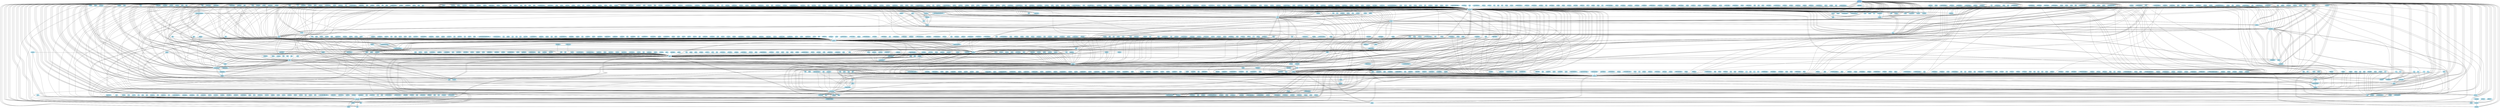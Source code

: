 graph google_network {
	 graph [ splines = spline ];
	 node [ color = lightblue2, style = filled ];
"google" [shape = doubleoctagon, color=skyblue3, fontcolor=white];
"googles" -- "google"
"google" -- "googles";
"facebook" -- "googles";
"dienstprogramme" -- "google"
"google" -- "dienstprogramme";
"firefox" -- "dienstprogramme";
"news" -- "dienstprogramme";
"facebook" -- "dienstprogramme";
"sozialenetze" -- "dienstprogramme";
"smartphone" -- "dienstprogramme";
"fb" -- "dienstprogramme";
"redesocial" -- "google"
"google" -- "redesocial";
"facebook" -- "redesocial";
"sozialenetze" -- "google"
"dienstprogramme" -- "sozialenetze";
"google" -- "sozialenetze";
"firefox" -- "sozialenetze";
"news" -- "sozialenetze";
"facebook" -- "sozialenetze";
"smartphone" -- "sozialenetze";
"fb" -- "sozialenetze";
"terror" -- "google"
"google" -- "terror";
"anti" -- "terror";
"facebook" -- "terror";
"winner" -- "google"
"looser" -- "winner";
"google" -- "winner";
"panda" -- "winner";
"apple" -- "winner";
"facebook" -- "winner";
"microsoft" -- "winner";
"kopie" -- "google"
"google" -- "kopie";
"facebook" -- "kopie";
"socialmedia" -- "google"
"solutions" -- "socialmedia";
"jo" -- "socialmedia";
"bu" -- "socialmedia";
"bbc" -- "socialmedia";
"twitter" -- "socialmedia";
"infografia" -- "socialmedia";
"facebook" -- "socialmedia";
"youtube" -- "socialmedia";
"opinion" -- "socialmedia";
"studie" -- "socialmedia";
"geolocalización" -- "socialmedia";
"ping" -- "socialmedia";
"cool" -- "socialmedia";
"digitalmarketing" -- "socialmedia";
"sm" -- "socialmedia";
"smallbusiness" -- "socialmedia";
"jordan" -- "socialmedia";
"privacy" -- "socialmedia";
"vatican" -- "socialmedia";
"cuatroestrellas" -- "socialmedia";
"analytics" -- "socialmedia";
"tfb" -- "socialmedia";
"biz" -- "socialmedia";
"strategie" -- "socialmedia";
"apple" -- "socialmedia";
"marken" -- "socialmedia";
"media" -- "socialmedia";
"amman" -- "socialmedia";
"google" -- "socialmedia";
"android" -- "socialmedia";
"ipad" -- "socialmedia";
"socialnetworking" -- "socialmedia";
"infographic" -- "socialmedia";
"blog" -- "socialmedia";
"digital" -- "socialmedia";
"business" -- "socialmedia";
"redessociales" -- "socialmedia";
"recomu" -- "socialmedia";
"europcar" -- "socialmedia";
"interesting" -- "socialmedia";
"cmua" -- "socialmedia";
"marketing" -- "socialmedia";
"news" -- "socialmedia";
"linkedin" -- "socialmedia";
"smm" -- "socialmedia";
"strategy" -- "socialmedia";
"web" -- "socialmedia";
"iphone" -- "socialmedia";
"in" -- "socialmedia";
"fb" -- "socialmedia";
"holysee" -- "socialmedia";
"socialweb" -- "socialmedia";
"clients" -- "socialmedia";
"griechenland" -- "google"
"google" -- "griechenland";
"facebook" -- "griechenland";
"bu" -- "google"
"google" -- "bu";
"facebook" -- "bu";
"socialmedia" -- "bu";
"bbc" -- "google"
"google" -- "bbc";
"facebook" -- "bbc";
"cloud" -- "bbc";
"socialmedia" -- "bbc";
"microsoft" -- "bbc";
"twitter" -- "google"
"guide" -- "twitter";
"godisgood" -- "twitter";
"sougofollow" -- "twitter";
"deus" -- "twitter";
"publicidad" -- "twitter";
"zain" -- "twitter";
"twaddling" -- "twitter";
"twitteraddicts" -- "twitter";
"sisi" -- "twitter";
"beliebers" -- "twitter";
"free" -- "twitter";
"vkontakte" -- "twitter";
"ff" -- "twitter";
"olympics" -- "twitter";
"psychology" -- "twitter";
"gnome3" -- "twitter";
"riredefilles" -- "twitter";
"nice06" -- "twitter";
"video" -- "twitter";
"lazyweb" -- "twitter";
"cool" -- "twitter";
"mtctouch" -- "twitter";
"organisational" -- "twitter";
"clt" -- "twitter";
"nowfollowing" -- "twitter";
"smallbusiness" -- "twitter";
"ifollowall" -- "twitter";
"nhj" -- "twitter";
"papa" -- "twitter";
"insightful" -- "twitter";
"qatar" -- "twitter";
"goodnight" -- "twitter";
"pape" -- "twitter";
"cuatroestrellas" -- "twitter";
"emprendedores" -- "twitter";
"sleep" -- "twitter";
"biz" -- "twitter";
"superconvencidoo" -- "twitter";
"directmessage" -- "twitter";
"eav" -- "twitter";
"periodistas" -- "twitter";
"consumidores" -- "twitter";
"boxing" -- "twitter";
"wirtschaftswoche" -- "twitter";
"rajoy" -- "twitter";
"vk" -- "twitter";
"priests" -- "twitter";
"bentoxvi" -- "twitter";
"yhastaenelbaño" -- "twitter";
"chrome" -- "twitter";
"followme" -- "twitter";
"advertising" -- "twitter";
"digital" -- "twitter";
"redessociales" -- "twitter";
"personal" -- "twitter";
"cannes" -- "twitter";
"justinbieber" -- "twitter";
"followbackunite" -- "twitter";
"happy" -- "twitter";
"summerplans" -- "twitter";
"500aday" -- "twitter";
"obama" -- "twitter";
"masfollowback" -- "twitter";
"ifttt" -- "twitter";
"b" -- "twitter";
"news" -- "twitter";
"c" -- "twitter";
"linkedin" -- "twitter";
"trust" -- "twitter";
"tlchat" -- "twitter";
"us" -- "twitter";
"fb" -- "twitter";
"hamburg" -- "twitter";
"cnn" -- "twitter";
"gain" -- "twitter";
"followback" -- "twitter";
"i" -- "twitter";
"tv3" -- "twitter";
"history" -- "twitter";
"hedicho" -- "twitter";
"v" -- "twitter";
"t" -- "twitter";
"q" -- "twitter";
"tv" -- "twitter";
"p" -- "twitter";
"needofenergy" -- "twitter";
"bigniggas" -- "twitter";
"tweets" -- "twitter";
"z" -- "twitter";
"gezondheid" -- "twitter";
"cancer" -- "twitter";
"x" -- "twitter";
"client" -- "twitter";
"goodmornin" -- "twitter";
"socialmed" -- "twitter";
"download" -- "twitter";
"vouli" -- "twitter";
"socialmedia" -- "twitter";
"okno" -- "twitter";
"betis" -- "twitter";
"ondernemen" -- "twitter";
"fbtw" -- "twitter";
"mankind" -- "twitter";
"tweetdeck" -- "twitter";
"software" -- "twitter";
"chic" -- "twitter";
"tahrir" -- "twitter";
"metrics" -- "twitter";
"any" -- "twitter";
"studie" -- "twitter";
"nonprofit" -- "twitter";
"hihi" -- "twitter";
"follow" -- "twitter";
"usuarios_moviles" -- "twitter";
"sm" -- "twitter";
"msn" -- "twitter";
"get" -- "twitter";
"so" -- "twitter";
"agchatoz" -- "twitter";
"ios5" -- "twitter";
"swagg" -- "twitter";
"journalistes" -- "twitter";
"blogger" -- "twitter";
"googlechrome" -- "twitter";
"twitforb" -- "twitter";
"leitura" -- "twitter";
"pippa" -- "twitter";
"gop" -- "twitter";
"pals" -- "twitter";
"tumblr" -- "twitter";
"artclassic" -- "twitter";
"nuevosusuarios" -- "twitter";
"contentcuration" -- "twitter";
"mobile" -- "twitter";
"ami" -- "twitter";
"socialnetwork" -- "twitter";
"riseandgrind" -- "twitter";
"android" -- "twitter";
"twittertime" -- "twitter";
"ipad" -- "twitter";
"sleeptime" -- "twitter";
"saudi" -- "twitter";
"socialnetworking" -- "twitter";
"degraafachap" -- "twitter";
"f4f" -- "twitter";
"edtech" -- "twitter";
"frenchweb" -- "twitter";
"qt" -- "twitter";
"edchat" -- "twitter";
"top" -- "twitter";
"dummyspit" -- "twitter";
"catholicchurch" -- "twitter";
"zinin" -- "twitter";
"ruralmh" -- "twitter";
"you" -- "twitter";
"iphone" -- "twitter";
"everrrrr" -- "twitter";
"catholic" -- "twitter";
"nuclear" -- "twitter";
"127hours" -- "twitter";
"hehe" -- "twitter";
"retweet" -- "twitter";
"bot" -- "twitter";
"uae" -- "twitter";
"peace" -- "twitter";
"seo" -- "twitter";
"scam" -- "twitter";
"pp" -- "twitter";
"skype" -- "twitter";
"jsplumb" -- "twitter";
"jobs" -- "twitter";
"davidhaye" -- "twitter";
"p2" -- "twitter";
"weiner" -- "twitter";
"netwerken" -- "twitter";
"whatsyournumber" -- "twitter";
"zapatero" -- "twitter";
"obvious" -- "twitter";
"of" -- "twitter";
"followers" -- "twitter";
"help" -- "twitter";
"webcongress" -- "twitter";
"fail" -- "twitter";
"bread" -- "twitter";
"social" -- "twitter";
"tweet" -- "twitter";
"youtube" -- "twitter";
"on" -- "twitter";
"flockas" -- "twitter";
"geolocalización" -- "twitter";
"ping" -- "twitter";
"journalist" -- "twitter";
"thoughts" -- "twitter";
"papst" -- "twitter";
"socia" -- "twitter";
"wladamirklitschko" -- "twitter";
"hyves" -- "twitter";
"alert" -- "twitter";
"thoughtsonthetoilet" -- "twitter";
"job" -- "twitter";
"vatican" -- "twitter";
"like" -- "twitter";
"ägypten" -- "twitter";
"breakingnews" -- "twitter";
"analytics" -- "twitter";
"paranoidtweet" -- "twitter";
"startup" -- "twitter";
"googlebuzz" -- "twitter";
"sorryimlatebut" -- "twitter";
"empresas" -- "twitter";
"philanthropy" -- "twitter";
"russian" -- "twitter";
"superboeren" -- "twitter";
"freddieroach" -- "twitter";
"google" -- "twitter";
"twitpic" -- "twitter";
"thankyou4followingme" -- "twitter";
"bizstone" -- "twitter";
"bodoh" -- "twitter";
"irritated" -- "twitter";
"most" -- "twitter";
"6april" -- "twitter";
"contact" -- "twitter";
"autopilot" -- "twitter";
"googleplus" -- "twitter";
"fountainofknowledge" -- "twitter";
"grmi" -- "twitter";
"paris" -- "twitter";
"europcar" -- "twitter";
"psoe" -- "twitter";
"xbox" -- "twitter";
"mustread" -- "twitter";
"textanalytics" -- "twitter";
"water" -- "twitter";
"cmua" -- "twitter";
"marketing" -- "twitter";
"pabst" -- "twitter";
"suspended" -- "twitter";
"banned" -- "twitter";
"holysee" -- "twitter";
"article" -- "twitter";
"stuxnet" -- "twitter";
"fall" -- "twitter";
"plusone" -- "twitter";
"amen" -- "twitter";
"phone" -- "twitter";
"followmejp" -- "twitter";
"reciprocidad" -- "twitter";
"fiverr" -- "twitter";
"goingbacktosleep" -- "twitter";
"goodmorning" -- "twitter";
"jan25" -- "twitter";
"jquery" -- "twitter";
"unfollowing" -- "twitter";
"durftevragen" -- "twitter";
"d3v29" -- "twitter";
"beautifulwomen" -- "twitter";
"princeharry" -- "twitter";
"twitter" -- "twitter";
"tools" -- "twitter";
"plateau" -- "twitter";
"facebook" -- "twitter";
"herramientas" -- "twitter";
"tongue" -- "twitter";
"nandaa" -- "twitter";
"maicih" -- "twitter";
"tfb" -- "twitter";
"letsbehonest" -- "twitter";
"icswm" -- "twitter";
"blackberry" -- "twitter";
"makemoney" -- "twitter";
"jeddah" -- "twitter";
"jesustweeters" -- "twitter";
"followf" -- "twitter";
"instantfollow" -- "twitter";
"jokes" -- "twitter";
"apple" -- "twitter";
"apps" -- "twitter";
"faulheit" -- "twitter";
"marken" -- "twitter";
"bemvinda" -- "twitter";
"tipstwitter" -- "twitter";
"media" -- "twitter";
"gravity" -- "twitter";
"medios" -- "twitter";
"academics" -- "twitter";
"snm" -- "twitter";
"newsweek" -- "twitter";
"turismo" -- "twitter";
"blog" -- "twitter";
"infographic" -- "twitter";
"war" -- "twitter";
"twitte" -- "twitter";
"wmes" -- "twitter";
"real" -- "twitter";
"dubai" -- "twitter";
"marseille" -- "twitter";
"die" -- "twitter";
"ifollowback" -- "twitter";
"morningpaper" -- "twitter";
"xing" -- "twitter";
"tallerporlacara" -- "twitter";
"teamfollowback" -- "twitter";
"followfriday" -- "twitter";
"smo" -- "twitter";
"office" -- "twitter";
"followjp" -- "twitter";
"whatislove" -- "twitter";
"socialbreak" -- "twitter";
"spooky" -- "twitter";
"socialphilanthropy" -- "twitter";
"converxashare" -- "twitter";
"bye" -- "twitter";
"the" -- "twitter";
"in" -- "twitter";
"socialness" -- "twitter";
"twi" -- "twitter";
"recomendado" -- "twitter";
"pope" -- "twitter";
"clients" -- "twitter";
"od" -- "google"
"google" -- "od";
"microsoft" -- "od";
"amazon" -- "od";
"fail" -- "google"
"twitter" -- "fail";
"google" -- "fail";
"sync" -- "fail";
"apple" -- "fail";
"facebook" -- "fail";
"fall" -- "fail";
"opera" -- "fail";
"microsoft" -- "fail";
"tc" -- "google"
"google" -- "tc";
"facebook" -- "tc";
"googleplus" -- "tc";
"social" -- "google"
"song" -- "social";
"google" -- "social";
"android" -- "social";
"download" -- "social";
"blog" -- "social";
"network" -- "social";
"googleplus" -- "social";
"twitter" -- "social";
"circles" -- "social";
"wmes" -- "social";
"software" -- "social";
"free" -- "social";
"ff" -- "social";
"facebook" -- "social";
"writter" -- "social";
"music" -- "social";
"altimeter" -- "social";
"marketing" -- "social";
"news" -- "social";
"socialbreak" -- "social";
"web" -- "social";
"join" -- "social";
"in" -- "social";
"fb" -- "social";
"realtalk" -- "social";
"media" -- "social";
"facebook" -- "google"
"snapthecity" -- "facebook";
"griechenland" -- "facebook";
"badgeville" -- "facebook";
"free" -- "facebook";
"ff" -- "facebook";
"opengraph" -- "facebook";
"ft" -- "facebook";
"quinetenterien" -- "facebook";
"producers" -- "facebook";
"geek" -- "facebook";
"itunes" -- "facebook";
"projectd" -- "facebook";
"altimeter" -- "facebook";
"smallbusiness" -- "facebook";
"digg" -- "facebook";
"werkheim" -- "facebook";
"sleep" -- "facebook";
"caraselle" -- "facebook";
"autonomos" -- "facebook";
"computer" -- "facebook";
"zarata" -- "facebook";
"rival" -- "facebook";
"followme" -- "facebook";
"twitteruit" -- "facebook";
"socialnetworks" -- "facebook";
"netlog" -- "facebook";
"commerce" -- "facebook";
"lawsuit" -- "facebook";
"country_town" -- "facebook";
"smrc" -- "facebook";
"interesting" -- "facebook";
"d" -- "facebook";
"arierang" -- "facebook";
"melbourne" -- "facebook";
"sucks" -- "facebook";
"lawyers" -- "facebook";
"web" -- "facebook";
"join" -- "facebook";
"geohot" -- "facebook";
"euro2012" -- "facebook";
"riodejaneiro" -- "facebook";
"fb" -- "facebook";
"socialweb" -- "facebook";
"brazil" -- "facebook";
"new" -- "facebook";
"el" -- "facebook";
"statistique" -- "facebook";
"yawning" -- "facebook";
"r" -- "facebook";
"fbtipz" -- "facebook";
"pitterpotterhouse" -- "facebook";
"branchout" -- "facebook";
"sozialenetze" -- "facebook";
"tool" -- "facebook";
"farmville" -- "facebook";
"bu" -- "facebook";
"coca" -- "facebook";
"infografia" -- "facebook";
"software" -- "facebook";
"medical" -- "facebook";
"mixing" -- "facebook";
"opeditors" -- "facebook";
"opinion" -- "facebook";
"studie" -- "facebook";
"dead" -- "facebook";
"twitters" -- "facebook";
"gawker" -- "facebook";
"eblf" -- "facebook";
"code" -- "facebook";
"sciencefiction" -- "facebook";
"bios" -- "facebook";
"careers" -- "facebook";
"holiday" -- "facebook";
"smchh" -- "facebook";
"australia" -- "facebook";
"internet" -- "facebook";
"lakedistrict" -- "facebook";
"partiu" -- "facebook";
"googlekillsdiaspora" -- "facebook";
"ipad" -- "facebook";
"education" -- "facebook";
"hotels" -- "facebook";
"zynga" -- "facebook";
"recomu" -- "facebook";
"frenchweb" -- "facebook";
"volvo" -- "facebook";
"music" -- "facebook";
"womansworldcup" -- "facebook";
"houston" -- "facebook";
"kde" -- "facebook";
"win" -- "facebook";
"edutech" -- "facebook";
"nietmeerdandat" -- "facebook";
"photos" -- "facebook";
"menores" -- "facebook";
"netzwerk" -- "facebook";
"retweet" -- "facebook";
"wedding" -- "facebook";
"bands" -- "facebook";
"jobs" -- "facebook";
"promo" -- "facebook";
"gravity6801" -- "facebook";
"editors" -- "facebook";
"klettern" -- "facebook";
"bbc" -- "facebook";
"addme" -- "facebook";
"nowplaying" -- "facebook";
"bread" -- "facebook";
"sunriseavenue" -- "facebook";
"social" -- "facebook";
"php" -- "facebook";
"tweet" -- "facebook";
"youtube" -- "facebook";
"radioteddy" -- "facebook";
"unavailable" -- "facebook";
"services" -- "facebook";
"digitalmarketing" -- "facebook";
"papst" -- "facebook";
"firefox" -- "facebook";
"jordan" -- "facebook";
"privacy" -- "facebook";
"sorryimlatebut" -- "facebook";
"vacation" -- "facebook";
"w3sh" -- "facebook";
"gratis" -- "facebook";
"fashion" -- "facebook";
"bored" -- "facebook";
"vomitocomoanahi" -- "facebook";
"grmi" -- "facebook";
"quiz" -- "facebook";
"productivity" -- "facebook";
"thongthursday" -- "facebook";
"gutschein" -- "facebook";
"marketing" -- "facebook";
"green" -- "facebook";
"brides" -- "facebook";
"ihm" -- "facebook";
"inmobiliario" -- "facebook";
"tech" -- "facebook";
"realtalk" -- "facebook";
"musicians" -- "facebook";
"bitch" -- "facebook";
"ondernemers" -- "facebook";
"technology" -- "facebook";
"unblock" -- "facebook";
"terror" -- "facebook";
"gesundheit" -- "facebook";
"jo" -- "facebook";
"jan25" -- "facebook";
"fashionblogger" -- "facebook";
"twitter" -- "facebook";
"smutsunday" -- "facebook";
"facebook" -- "facebook";
"applications" -- "facebook";
"workshop" -- "facebook";
"bed" -- "facebook";
"nürnberg" -- "facebook";
"skn" -- "facebook";
"professional" -- "facebook";
"infografía" -- "facebook";
"cultureloisirs" -- "facebook";
"skynews" -- "facebook";
"bourse" -- "facebook";
"tuenti" -- "facebook";
"grooms" -- "facebook";
"amman" -- "facebook";
"uxboy" -- "facebook";
"twitterafterdark" -- "facebook";
"cutucar" -- "facebook";
"julianassange" -- "facebook";
"writing" -- "facebook";
"security" -- "facebook";
"cyber" -- "facebook";
"network" -- "facebook";
"online" -- "facebook";
"doubtit" -- "facebook";
"wmes" -- "facebook";
"groupon" -- "facebook";
"morningpaper" -- "facebook";
"xing" -- "facebook";
"tallerporlacara" -- "facebook";
"fanpage" -- "facebook";
"teamfollowback" -- "facebook";
"faceass" -- "facebook";
"followfriday" -- "facebook";
"smo" -- "facebook";
"socialbreak" -- "facebook";
"smm" -- "facebook";
"designart" -- "facebook";
"holidaycottage" -- "facebook";
"sport" -- "facebook";
"telefoonuit" -- "facebook";
"customers" -- "facebook";
"in" -- "facebook";
"amazon" -- "facebook";
"luxury" -- "facebook";
"football" -- "facebook";
"tips" -- "facebook";
"streetstyle" -- "facebook";
"teamfreak" -- "facebook";
"myspace" -- "facebook";
"timepass" -- "facebook";
"winner" -- "facebook";
"resauxsociaux" -- "facebook";
"kopie" -- "facebook";
"kinderhulp" -- "facebook";
"thriller" -- "facebook";
"bosses" -- "facebook";
"tattoo" -- "facebook";
"sabadell" -- "facebook";
"buytraffic" -- "facebook";
"cool" -- "facebook";
"lol" -- "facebook";
"anti" -- "facebook";
"monster" -- "facebook";
"panda" -- "facebook";
"papa" -- "facebook";
"cuatroestrellas" -- "facebook";
"datenkrake" -- "facebook";
"profesores" -- "facebook";
"gewoonomdathetkan" -- "facebook";
"seite" -- "facebook";
"yhastaenelbaño" -- "facebook";
"chrome" -- "facebook";
"yokoro" -- "facebook";
"redessociales" -- "facebook";
"justinbieber" -- "facebook";
"ux" -- "facebook";
"aecoc" -- "facebook";
"writter" -- "facebook";
"baby" -- "facebook";
"summerplans" -- "facebook";
"witzig" -- "facebook";
"obama" -- "facebook";
"soccer" -- "facebook";
"followngain" -- "facebook";
"news" -- "facebook";
"linkedin" -- "facebook";
"trust" -- "facebook";
"howto" -- "facebook";
"e20" -- "facebook";
"coventry" -- "facebook";
"ifollow" -- "facebook";
"hedicho" -- "facebook";
"englis" -- "facebook";
"bigniggas" -- "facebook";
"afexpo" -- "facebook";
"down" -- "facebook";
"fashioncommunity" -- "facebook";
"recording" -- "facebook";
"ipo" -- "facebook";
"goodmornin" -- "facebook";
"download" -- "facebook";
"cristoredentor" -- "facebook";
"socialmedia" -- "facebook";
"okno" -- "facebook";
"horeca" -- "facebook";
"curious" -- "facebook";
"tc" -- "facebook";
"rss" -- "facebook";
"rebel" -- "facebook";
"psp" -- "facebook";
"follow" -- "facebook";
"sm" -- "facebook";
"so" -- "facebook";
"dtv" -- "facebook";
"pub" -- "facebook";
"chalk" -- "facebook";
"shovel" -- "facebook";
"deletinbitches" -- "facebook";
"editorials" -- "facebook";
"rt" -- "facebook";
"tumblr" -- "facebook";
"innovative" -- "facebook";
"english" -- "facebook";
"song" -- "facebook";
"socialnetwork" -- "facebook";
"riseandgrind" -- "facebook";
"android" -- "facebook";
"goodday" -- "facebook";
"about" -- "facebook";
"socialnetworking" -- "facebook";
"irl" -- "facebook";
"circles" -- "facebook";
"fql" -- "facebook";
"question" -- "facebook";
"paulceglia" -- "facebook";
"profile" -- "facebook";
"iphone" -- "facebook";
"sociamedia" -- "facebook";
"sony" -- "facebook";
"diesel" -- "facebook";
"netzwerke" -- "facebook";
"increase" -- "facebook";
"skype" -- "facebook";
"porcodio" -- "facebook";
"beknown" -- "facebook";
"dienstprogramme" -- "facebook";
"fcs11" -- "facebook";
"taf" -- "facebook";
"kipi" -- "facebook";
"people" -- "facebook";
"webcongress" -- "facebook";
"fail" -- "facebook";
"page" -- "facebook";
"tic" -- "facebook";
"bioscooppakket" -- "facebook";
"groups" -- "facebook";
"satire" -- "facebook";
"plus" -- "facebook";
"socmediju" -- "facebook";
"socia" -- "facebook";
"truestory" -- "facebook";
"rtacties" -- "facebook";
"like" -- "facebook";
"freelance" -- "facebook";
"analytics" -- "facebook";
"googlebuzz" -- "facebook";
"strategie" -- "facebook";
"jobbridge" -- "facebook";
"vindikleuk" -- "facebook";
"shoutout" -- "facebook";
"collaboration" -- "facebook";
"google" -- "facebook";
"wscj2011" -- "facebook";
"umfrage" -- "facebook";
"starbucks" -- "facebook";
"googleplus" -- "facebook";
"opera" -- "facebook";
"cmbcn2" -- "facebook";
"networking" -- "facebook";
"app" -- "facebook";
"industryupdates" -- "facebook";
"gajim" -- "facebook";
"article" -- "facebook";
"wcsj2011" -- "facebook";
"brand" -- "facebook";
"smartphone" -- "facebook";
"symbiananna" -- "facebook";
"googles" -- "facebook";
"educacion" -- "facebook";
"redesocial" -- "facebook";
"diaspora" -- "facebook";
"solutions" -- "facebook";
"travel" -- "facebook";
"onlinetraffic" -- "facebook";
"beautifulwomen" -- "facebook";
"tools" -- "facebook";
"foursquare" -- "facebook";
"googlecopy" -- "facebook";
"cleanenergy" -- "facebook";
"samsung" -- "facebook";
"tfb" -- "facebook";
"winning" -- "facebook";
"marken" -- "facebook";
"media" -- "facebook";
"communicaiton" -- "facebook";
"fans" -- "facebook";
"turismo" -- "facebook";
"likeus" -- "facebook";
"infographie" -- "facebook";
"lobi" -- "facebook";
"blog" -- "facebook";
"infographic" -- "facebook";
"b2b" -- "facebook";
"microsoft" -- "facebook";
"xxx" -- "facebook";
"xkcd" -- "facebook";
"webtraffic" -- "facebook";
"office" -- "facebook";
"manutenzione" -- "facebook";
"students" -- "facebook";
"tweeter" -- "facebook";
"leadership" -- "facebook";
"tagging" -- "facebook";
"biblioteca" -- "facebook";
"honestlyhour" -- "facebook";
"strategy" -- "facebook";
"bye" -- "facebook";
"deals" -- "facebook";
"tenso" -- "facebook";
"capelle" -- "facebook";
"vpn" -- "facebook";
"plagiat" -- "facebook";
"lemonde" -- "facebook";
"pitterpotterhse" -- "facebook";
"user" -- "facebook";
"gnome3" -- "google"
"twitter" -- "gnome3";
"google" -- "gnome3";
"applications" -- "google"
"google" -- "applications";
"android" -- "applications";
"news" -- "applications";
"facebook" -- "applications";
"today" -- "applications";
"kipi" -- "applications";
"kde" -- "applications";
"opinion" -- "google"
"google" -- "opinion";
"sm" -- "opinion";
"facebook" -- "opinion";
"socialmedia" -- "opinion";
"ft" -- "google"
"google" -- "ft";
"sm" -- "ft";
"facebook" -- "ft";
"gingerbread" -- "google"
"droid" -- "gingerbread";
"google" -- "gingerbread";
"android" -- "gingerbread";
"xda" -- "gingerbread";
"htc" -- "gingerbread";
"quinetenterien" -- "google"
"google" -- "quinetenterien";
"facebook" -- "quinetenterien";
"rebel" -- "google"
"google" -- "rebel";
"facebook" -- "rebel";
"groups" -- "google"
"google" -- "groups";
"facebook" -- "groups";
"services" -- "google"
"uxboy" -- "services";
"google" -- "services";
"ux" -- "services";
"facebook" -- "services";
"question" -- "services";
"digitalmarketing" -- "google"
"google" -- "digitalmarketing";
"facebook" -- "digitalmarketing";
"web" -- "digitalmarketing";
"socialmedia" -- "digitalmarketing";
"firefox" -- "google"
"dienstprogramme" -- "firefox";
"google" -- "firefox";
"news" -- "firefox";
"facebook" -- "firefox";
"sozialenetze" -- "firefox";
"smartphone" -- "firefox";
"fb" -- "firefox";
"gawker" -- "google"
"google" -- "gawker";
"trust" -- "gawker";
"facebook" -- "gawker";
"sm" -- "google"
"cool" -- "sm";
"google" -- "sm";
"android" -- "sm";
"socialphilanthropy" -- "sm";
"iphone" -- "sm";
"socialmedia" -- "sm";
"twitter" -- "sm";
"philanthropy" -- "sm";
"facebook" -- "sm";
"opinion" -- "sm";
"ft" -- "sm";
"nonprofit" -- "sm";
"media" -- "sm";
"cancer" -- "sm";
"anti" -- "google"
"google" -- "anti";
"facebook" -- "anti";
"terror" -- "anti";
"ios5" -- "google"
"twitter" -- "ios5";
"google" -- "ios5";
"android" -- "ios5";
"apple" -- "ios5";
"mobile" -- "ios5";
"skn" -- "google"
"google" -- "skn";
"facebook" -- "skn";
"papa" -- "google"
"twitter" -- "papa";
"google" -- "papa";
"apple" -- "papa";
"newsweek" -- "papa";
"facebook" -- "papa";
"ipad" -- "papa";
"netlog" -- "papa";
"googleplus" -- "papa";
"privacy" -- "google"
"google" -- "privacy";
"facebook" -- "privacy";
"about" -- "privacy";
"rt" -- "privacy";
"security" -- "privacy";
"socialmedia" -- "privacy";
"online" -- "privacy";
"werkheim" -- "google"
"smchh" -- "werkheim";
"google" -- "werkheim";
"facebook" -- "werkheim";
"androidnews" -- "google"
"google" -- "androidnews";
"android" -- "androidnews";
"honeycomb" -- "androidnews";
"mobile" -- "androidnews";
"paranoidtweet" -- "google"
"twitter" -- "paranoidtweet";
"google" -- "paranoidtweet";
"spooky" -- "paranoidtweet";
"tweets" -- "paranoidtweet";
"googlebuzz" -- "google"
"twitter" -- "googlebuzz";
"google" -- "googlebuzz";
"facebook" -- "googlebuzz";
"googleplus" -- "googlebuzz";
"smchh" -- "google"
"google" -- "smchh";
"facebook" -- "smchh";
"werkheim" -- "smchh";
"winning" -- "google"
"google" -- "winning";
"facebook" -- "winning";
"apple" -- "google"
"ipodtouch" -- "apple";
"store" -- "apple";
"leidseplein" -- "apple";
"giveaway" -- "apple";
"winner" -- "apple";
"vatikan" -- "apple";
"uncategorized" -- "apple";
"cover" -- "apple";
"appleipad" -- "apple";
"enlightenment" -- "apple";
"fail" -- "apple";
"disco" -- "apple";
"ipod" -- "apple";
"fcpx" -- "apple";
"chaleur" -- "apple";
"humor" -- "apple";
"speaking" -- "apple";
"ping" -- "apple";
"keynote" -- "apple";
"texts" -- "apple";
"itunes" -- "apple";
"games" -- "apple";
"prfb" -- "apple";
"q8" -- "apple";
"papst" -- "apple";
"nokia" -- "apple";
"oneiric" -- "apple";
"papa" -- "apple";
"rtacties" -- "apple";
"prousersupport" -- "apple";
"fuckingannoying" -- "apple";
"applesuck" -- "apple";
"london_uk" -- "apple";
"islam" -- "apple";
"fcpxusers" -- "apple";
"entwickler" -- "apple";
"ubuntu" -- "apple";
"finalcutpro" -- "apple";
"powerpoint" -- "apple";
"computer" -- "apple";
"mlearning" -- "apple";
"gowinplsrt" -- "apple";
"google" -- "apple";
"contest" -- "apple";
"mac" -- "apple";
"drawing" -- "apple";
"googleplus" -- "apple";
"ceo" -- "apple";
"appleapps" -- "apple";
"engadget" -- "apple";
"click5" -- "apple";
"iphone5g" -- "apple";
"money" -- "apple";
"ccentral" -- "apple";
"app" -- "apple";
"sweden" -- "apple";
"ipad2" -- "apple";
"news" -- "apple";
"tech" -- "apple";
"product" -- "apple";
"blackberr" -- "apple";
"history" -- "apple";
"java_" -- "apple";
"r" -- "apple";
"developer" -- "apple";
"smartphone" -- "apple";
"public" -- "apple";
"g5" -- "apple";
"ios432" -- "apple";
"ipope" -- "apple";
"iphone4" -- "apple";
"technology" -- "apple";
"plsrt" -- "apple";
"socialmedia" -- "apple";
"natty" -- "apple";
"twitter" -- "apple";
"tyumen" -- "apple";
"tools" -- "apple";
"wwdc11" -- "apple";
"su" -- "apple";
"bizspark" -- "apple";
"appstore" -- "apple";
"bb" -- "apple";
"follow" -- "apple";
"china" -- "apple";
"iphone5" -- "apple";
"imac" -- "apple";
"osx" -- "apple";
"connection" -- "apple";
"decalskin" -- "apple";
"educhat" -- "apple";
"imagine" -- "apple";
"ios5" -- "apple";
"macbookpro" -- "apple";
"ios" -- "apple";
"freelances" -- "apple";
"finalcut" -- "apple";
"htc" -- "apple";
"samsung" -- "apple";
"logic" -- "apple";
"blackberry" -- "apple";
"släppkraftenfri" -- "apple";
"mobileme" -- "apple";
"jailbreak" -- "apple";
"icloud" -- "apple";
"apple" -- "apple";
"apps" -- "apple";
"speck" -- "apple";
"expertodeapple" -- "apple";
"case" -- "apple";
"zebra" -- "apple";
"mobile" -- "apple";
"update" -- "apple";
"appledeveloper" -- "apple";
"finnish" -- "apple";
"springer" -- "apple";
"android" -- "apple";
"ipad" -- "apple";
"nafb" -- "apple";
"goolgeplus" -- "apple";
"prideday" -- "apple";
"education" -- "apple";
"mobilemarketing" -- "apple";
"microsoft" -- "apple";
"webradio" -- "apple";
"plplaybook" -- "apple";
"neowin" -- "apple";
"nomegusta" -- "apple";
"edtech" -- "apple";
"asia" -- "apple";
"kwt" -- "apple";
"east" -- "apple";
"meego" -- "apple";
"funny" -- "apple";
"rtactie" -- "apple";
"game" -- "apple";
"iphone" -- "apple";
"zazzle" -- "apple";
"deals" -- "apple";
"negocios" -- "apple";
"egypt" -- "apple";
"macbookair" -- "apple";
"looser" -- "apple";
"appleinc" -- "apple";
"finalcutprox" -- "apple";
"coolgadgets" -- "apple";
"empresa" -- "apple";
"java" -- "apple";
"macbooks" -- "apple";
"fernsehen" -- "apple";
"kuwait" -- "apple";
"netgear" -- "apple";
"pymes" -- "apple";
"estate" -- "apple";
"cisco" -- "google"
"google" -- "cisco";
"microsoft" -- "cisco";
"media" -- "google"
"guide" -- "media";
"cool" -- "media";
"sm" -- "media";
"google" -- "media";
"news" -- "media";
"socialbreak" -- "media";
"download" -- "media";
"socialmedia" -- "media";
"analytics" -- "media";
"twitter" -- "media";
"software" -- "media";
"free" -- "media";
"social" -- "media";
"facebook" -- "media";
"eav" -- "media";
"artclassic" -- "media";
"journalist" -- "media";
"mobile" -- "google"
"arabic" -- "mobile";
"phone" -- "mobile";
"urdu" -- "mobile";
"google" -- "mobile";
"development" -- "mobile";
"android" -- "mobile";
"ipad" -- "mobile";
"mobilemarketing" -- "mobile";
"twitter" -- "mobile";
"pakistan" -- "mobile";
"programming" -- "mobile";
"click5" -- "mobile";
"bb" -- "mobile";
"dialer" -- "mobile";
"voip" -- "mobile";
"javascript" -- "mobile";
"games" -- "mobile";
"app" -- "mobile";
"ios5" -- "mobile";
"windows" -- "mobile";
"iphone" -- "mobile";
"androidnews" -- "mobile";
"framework" -- "mobile";
"honeycomb" -- "mobile";
"blackberr" -- "mobile";
"blackberry" -- "mobile";
"london_uk" -- "mobile";
"sip" -- "mobile";
"apple" -- "mobile";
"apps" -- "mobile";
"nfc" -- "mobile";
"uxboy" -- "google"
"services" -- "uxboy";
"google" -- "uxboy";
"ux" -- "uxboy";
"facebook" -- "uxboy";
"question" -- "uxboy";
"google" -- "google"
"googles" -- "google";
"dienstprogramme" -- "google";
"redesocial" -- "google";
"sozialenetze" -- "google";
"terror" -- "google";
"winner" -- "google";
"kopie" -- "google";
"socialmedia" -- "google";
"griechenland" -- "google";
"bu" -- "google";
"bbc" -- "google";
"twitter" -- "google";
"od" -- "google";
"fail" -- "google";
"tc" -- "google";
"social" -- "google";
"facebook" -- "google";
"gnome3" -- "google";
"applications" -- "google";
"opinion" -- "google";
"ft" -- "google";
"gingerbread" -- "google";
"quinetenterien" -- "google";
"rebel" -- "google";
"groups" -- "google";
"services" -- "google";
"digitalmarketing" -- "google";
"firefox" -- "google";
"gawker" -- "google";
"sm" -- "google";
"anti" -- "google";
"ios5" -- "google";
"skn" -- "google";
"papa" -- "google";
"privacy" -- "google";
"werkheim" -- "google";
"androidnews" -- "google";
"paranoidtweet" -- "google";
"googlebuzz" -- "google";
"smchh" -- "google";
"winning" -- "google";
"apple" -- "google";
"cisco" -- "google";
"media" -- "google";
"mobile" -- "google";
"uxboy" -- "google";
"google" -- "google";
"android" -- "google";
"newsweek" -- "google";
"rival" -- "google";
"chrome" -- "google";
"goolgeplus" -- "google";
"today" -- "google";
"socialnetworking" -- "google";
"mobilemarketing" -- "google";
"business" -- "google";
"microsoft" -- "google";
"googleplus" -- "google";
"redessociales" -- "google";
"doubtit" -- "google";
"circles" -- "google";
"engadget" -- "google";
"ux" -- "google";
"groupon" -- "google";
"question" -- "google";
"invite" -- "google";
"smo" -- "google";
"news" -- "google";
"sucks" -- "google";
"trust" -- "google";
"industryupdates" -- "google";
"smm" -- "google";
"spooky" -- "google";
"web" -- "google";
"iphone" -- "google";
"sociamedia" -- "google";
"in" -- "google";
"fb" -- "google";
"egypt" -- "google";
"amazon" -- "google";
"honeycomb" -- "google";
"socialweb" -- "google";
"mobileadvertising" -- "google";
"looser" -- "google";
"droid" -- "google";
"el" -- "google";
"dhilipsiva" -- "google";
"lemonde" -- "google";
"smartphone" -- "google";
"tweets" -- "google";
"skype" -- "google";
"android" -- "google"
"androidpad" -- "android";
"sougofollow" -- "android";
"fx" -- "android";
"honestyhour" -- "android";
"cuttherope" -- "android";
"mahjong" -- "android";
"pakistan" -- "android";
"musica" -- "android";
"free" -- "android";
"lynx" -- "android";
"ipod" -- "android";
"softwarereviews" -- "android";
"cool" -- "android";
"andyrubin" -- "android";
"googleandroid" -- "android";
"windows" -- "android";
"kawase" -- "android";
"ustream" -- "android";
"datenkrake" -- "android";
"hot" -- "android";
"appazaar" -- "android";
"joblance" -- "android";
"brainpuzzle" -- "android";
"londra" -- "android";
"tweetdecks" -- "android";
"pantelleria" -- "android";
"comunidadgal" -- "android";
"chrome" -- "android";
"usb" -- "android";
"newsmagazines" -- "android";
"beta" -- "android";
"drawing" -- "android";
"adhc" -- "android";
"programming" -- "android";
"santorini" -- "android";
"optimus" -- "android";
"dilbert" -- "android";
"is03" -- "android";
"news" -- "android";
"copilot" -- "android";
"adobe" -- "android";
"web" -- "android";
"htcevo" -- "android";
"l" -- "android";
"howto" -- "android";
"fb" -- "android";
"asus" -- "android";
"sip" -- "android";
"gosmspro" -- "android";
"client" -- "android";
"root" -- "android";
"razmova" -- "android";
"sports" -- "android";
"socialmedia" -- "android";
"travellocal" -- "android";
"hrstop" -- "android";
"tweetdeck" -- "android";
"cardscasino" -- "android";
"medical" -- "android";
"lifestyle" -- "android";
"gps" -- "android";
"gingerbread" -- "android";
"bb" -- "android";
"dialer" -- "android";
"symbian" -- "android";
"sm" -- "android";
"canada" -- "android";
"ios5" -- "android";
"ios" -- "android";
"entorns1x1" -- "android";
"wallpaper" -- "android";
"htc" -- "android";
"mobils" -- "android";
"bell" -- "android";
"galaxy2" -- "android";
"windowsmobile" -- "android";
"bible" -- "android";
"instanbul" -- "android";
"ftw" -- "android";
"kddi" -- "android";
"mobile" -- "android";
"forum" -- "android";
"android" -- "android";
"keiba" -- "android";
"ruby" -- "android";
"sensation" -- "android";
"ipad" -- "android";
"today" -- "android";
"education" -- "android";
"business" -- "android";
"photography" -- "android";
"argentina" -- "android";
"beejak" -- "android";
"opengl" -- "android";
"runtastic" -- "android";
"sfr" -- "android";
"meego" -- "android";
"sbhawks" -- "android";
"qr" -- "android";
"sketch" -- "android";
"itele" -- "android";
"jeprésentemonapplication" -- "android";
"communication" -- "android";
"iphone" -- "android";
"au" -- "android";
"tablet" -- "android";
"irc" -- "android";
"jra" -- "android";
"nav" -- "android";
"isw11ht" -- "android";
"mamifukkatsu" -- "android";
"galaxysii" -- "android";
"getjar" -- "android";
"ero" -- "android";
"flash" -- "android";
"jobs" -- "android";
"urdu" -- "android";
"booksreference" -- "android";
"footballjp" -- "android";
"tag" -- "android";
"appspt" -- "android";
"opensource" -- "android";
"2ch" -- "android";
"vodafone" -- "android";
"social" -- "android";
"html5" -- "android";
"apparatus" -- "android";
"deployment" -- "android";
"paflechien" -- "android";
"android2" -- "android";
"job" -- "android";
"freelance" -- "android";
"flex" -- "android";
"portogallo" -- "android";
"malta" -- "android";
"nvkz" -- "android";
"seguridad" -- "android";
"n1" -- "android";
"mlearning" -- "android";
"google" -- "android";
"development" -- "android";
"asuseeepadtransformer" -- "android";
"googleplus" -- "android";
"click5" -- "android";
"healthfitness" -- "android";
"romcustom" -- "android";
"picsin" -- "android";
"voip" -- "android";
"productivity" -- "android";
"app" -- "android";
"logo" -- "android";
"nizza" -- "android";
"industryupdates" -- "android";
"arcadeaction" -- "android";
"theme" -- "android";
"xoom" -- "android";
"tech" -- "android";
"framework" -- "android";
"honeycomb" -- "android";
"lamort" -- "android";
"mobileadvertising" -- "android";
"dhilipsiva" -- "android";
"io2011" -- "android";
"finance" -- "android";
"smartphone" -- "android";
"qip" -- "android";
"design" -- "android";
"iphone4" -- "android";
"phone" -- "android";
"technology" -- "android";
"followmejp" -- "android";
"twitter" -- "android";
"tools" -- "android";
"facebook" -- "android";
"xda" -- "android";
"applications" -- "android";
"galaxytab" -- "android";
"calculator" -- "android";
"surf" -- "android";
"nexuss" -- "android";
"custom" -- "android";
"tablets" -- "android";
"samsung" -- "android";
"androidnews" -- "android";
"naturephoto" -- "android";
"blackberry" -- "android";
"xperia" -- "android";
"market" -- "android";
"bugdroid" -- "android";
"apple" -- "android";
"kabegami" -- "android";
"apps" -- "android";
"demorgen" -- "android";
"comics" -- "android";
"croazia" -- "android";
"arabic" -- "android";
"surveillancestate" -- "android";
"writing" -- "android";
"mobilemarketing" -- "android";
"dubai" -- "android";
"android_sdk" -- "android";
"woofthedog" -- "android";
"africa" -- "android";
"invite" -- "android";
"congo" -- "android";
"javascript" -- "android";
"application" -- "android";
"desire" -- "android";
"lynx3d" -- "android";
"justin" -- "android";
"uhr" -- "android";
"hln" -- "android";
"netbeans" -- "android";
"interface" -- "android";
"ict4d" -- "android";
"entertainment" -- "android";
"musicaudio" -- "android";
"aquos" -- "android";
"droid" -- "android";
"personalization" -- "android";
"scientific" -- "android";
"user" -- "android";
"newsweek" -- "google"
"twitter" -- "newsweek";
"google" -- "newsweek";
"papa" -- "newsweek";
"rival" -- "google"
"google" -- "rival";
"facebook" -- "rival";
"chrome" -- "google"
"twitter" -- "chrome";
"google" -- "chrome";
"android" -- "chrome";
"facebook" -- "chrome";
"goolgeplus" -- "google"
"google" -- "goolgeplus";
"apple" -- "goolgeplus";
"today" -- "google"
"google" -- "today";
"android" -- "today";
"news" -- "today";
"applications" -- "today";
"socialnetworking" -- "google"
"socialweb" -- "socialnetworking";
"twitter" -- "socialnetworking";
"google" -- "socialnetworking";
"facebook" -- "socialnetworking";
"socialmedia" -- "socialnetworking";
"mobilemarketing" -- "google"
"blackberr" -- "mobilemarketing";
"mobileadvertising" -- "mobilemarketing";
"games" -- "mobilemarketing";
"london_uk" -- "mobilemarketing";
"google" -- "mobilemarketing";
"android" -- "mobilemarketing";
"apple" -- "mobilemarketing";
"mobile" -- "mobilemarketing";
"business" -- "google"
"entrepreneur" -- "business";
"google" -- "business";
"android" -- "business";
"socialmedia" -- "business";
"obama" -- "business";
"microsoft" -- "google"
"frontdoors" -- "microsoft";
"gd" -- "microsoft";
"opensource" -- "microsoft";
"luggage" -- "microsoft";
"winner" -- "microsoft";
"bbc" -- "microsoft";
"dvdeditingsoftware" -- "microsoft";
"schiphol" -- "microsoft";
"deed" -- "microsoft";
"od" -- "microsoft";
"fail" -- "microsoft";
"customize" -- "microsoft";
"prostata" -- "microsoft";
"cloud_computing" -- "microsoft";
"notresponding" -- "microsoft";
"ax2012" -- "microsoft";
"convergence" -- "microsoft";
"video" -- "microsoft";
"remittance" -- "microsoft";
"vacature" -- "microsoft";
"games" -- "microsoft";
"rotterdam" -- "microsoft";
"monster" -- "microsoft";
"nokia" -- "microsoft";
"mango" -- "microsoft";
"bunk" -- "microsoft";
"ballmer" -- "microsoft";
"system" -- "microsoft";
"transformers3" -- "microsoft";
"cisco" -- "microsoft";
"fipnetwork" -- "microsoft";
"wp7" -- "microsoft";
"budget" -- "microsoft";
"gowinplsrt" -- "microsoft";
"google" -- "microsoft";
"dmo" -- "microsoft";
"madrid" -- "microsoft";
"tcn" -- "microsoft";
"emp" -- "microsoft";
"digital" -- "microsoft";
"googleplus" -- "microsoft";
"pmi" -- "microsoft";
"sync" -- "microsoft";
"dynamics" -- "microsoft";
"3ds" -- "microsoft";
"longhorns" -- "microsoft";
"cvs" -- "microsoft";
"windowsphone7" -- "microsoft";
"voip" -- "microsoft";
"xbox" -- "microsoft";
"streaming" -- "microsoft";
"tecnologia" -- "microsoft";
"web" -- "microsoft";
"cfs" -- "microsoft";
"sharepoint" -- "microsoft";
"brevet" -- "microsoft";
"cloud" -- "microsoft";
"translate" -- "microsoft";
"variable" -- "microsoft";
"plsrt" -- "microsoft";
"libreoffice" -- "microsoft";
"office365" -- "microsoft";
"interchange" -- "microsoft";
"facebook" -- "microsoft";
"bizspark" -- "microsoft";
"psug" -- "microsoft";
"kmo" -- "microsoft";
"dldwomen" -- "microsoft";
"humans" -- "microsoft";
"empleo" -- "microsoft";
"sound" -- "microsoft";
"apple" -- "microsoft";
"écoute" -- "microsoft";
"brahmin" -- "microsoft";
"english" -- "microsoft";
"kinect" -- "microsoft";
"eonnas" -- "microsoft";
"hp" -- "microsoft";
"searay" -- "microsoft";
"hull" -- "microsoft";
"infographic" -- "microsoft";
"microsoft" -- "microsoft";
"online" -- "microsoft";
"microsoft_office_365" -- "microsoft";
"beheerder" -- "microsoft";
"interactive" -- "microsoft";
"espiar" -- "microsoft";
"neowin" -- "microsoft";
"sp2010" -- "microsoft";
"facilities" -- "microsoft";
"angrybirds" -- "microsoft";
"office" -- "microsoft";
"wii" -- "microsoft";
"mssurface" -- "microsoft";
"it" -- "microsoft";
"edit" -- "microsoft";
"game" -- "microsoft";
"iphone" -- "microsoft";
"conversations" -- "microsoft";
"infrastructuur" -- "microsoft";
"xbox360" -- "microsoft";
"amazon" -- "microsoft";
"sony" -- "microsoft";
"onenote" -- "microsoft";
"lauschangriff" -- "microsoft";
"looser" -- "microsoft";
"wifi" -- "microsoft";
"lastminute" -- "microsoft";
"flashing" -- "microsoft";
"pim" -- "microsoft";
"ad" -- "microsoft";
"stomach" -- "microsoft";
"ticsostenible" -- "microsoft";
"skype" -- "microsoft";
"googleplus" -- "google"
"google" -- "googleplus";
"diaspora" -- "googleplus";
"android" -- "googleplus";
"googlekillsdiaspora" -- "googleplus";
"resauxsociaux" -- "googleplus";
"microsoft" -- "googleplus";
"zynga" -- "googleplus";
"twitter" -- "googleplus";
"circles" -- "googleplus";
"engadget" -- "googleplus";
"tc" -- "googleplus";
"social" -- "googleplus";
"facebook" -- "googleplus";
"foursquare" -- "googleplus";
"invite" -- "googleplus";
"lol" -- "googleplus";
"plus" -- "googleplus";
"googlecopy" -- "googleplus";
"papa" -- "googleplus";
"ihm" -- "googleplus";
"egypt" -- "googleplus";
"googlebuzz" -- "googleplus";
"apple" -- "googleplus";
"skynews" -- "googleplus";
"plagiat" -- "googleplus";
"tumblr" -- "googleplus";
"skype" -- "googleplus";
"redessociales" -- "google"
"smo" -- "redessociales";
"twitter" -- "redessociales";
"google" -- "redessociales";
"smm" -- "redessociales";
"facebook" -- "redessociales";
"pp" -- "redessociales";
"socialmedia" -- "redessociales";
"geolocalización" -- "redessociales";
"psoe" -- "redessociales";
"user" -- "redessociales";
"doubtit" -- "google"
"google" -- "doubtit";
"facebook" -- "doubtit";
"circles" -- "google"
"google" -- "circles";
"social" -- "circles";
"facebook" -- "circles";
"googleplus" -- "circles";
"engadget" -- "google"
"google" -- "engadget";
"apple" -- "engadget";
"egypt" -- "engadget";
"googleplus" -- "engadget";
"ux" -- "google"
"uxboy" -- "ux";
"services" -- "ux";
"google" -- "ux";
"facebook" -- "ux";
"question" -- "ux";
"groupon" -- "google"
"google" -- "groupon";
"facebook" -- "groupon";
"amazon" -- "groupon";
"question" -- "google"
"uxboy" -- "question";
"services" -- "question";
"google" -- "question";
"ux" -- "question";
"facebook" -- "question";
"invite" -- "google"
"google" -- "invite";
"android" -- "invite";
"web" -- "invite";
"googleplus" -- "invite";
"smo" -- "google"
"real" -- "smo";
"twitter" -- "smo";
"google" -- "smo";
"smm" -- "smo";
"facebook" -- "smo";
"redessociales" -- "smo";
"news" -- "google"
"dienstprogramme" -- "news";
"mitt" -- "news";
"google" -- "news";
"technology" -- "news";
"teaparty" -- "news";
"twitpic" -- "news";
"android" -- "news";
"dems" -- "news";
"p2" -- "news";
"ipad" -- "news";
"sozialenetze" -- "news";
"writing" -- "news";
"today" -- "news";
"socialmedia" -- "news";
"twitter" -- "news";
"politics" -- "news";
"social" -- "news";
"facebook" -- "news";
"romney" -- "news";
"applications" -- "news";
"dnc" -- "news";
"obama" -- "news";
"app" -- "news";
"logo" -- "news";
"firefox" -- "news";
"iphone" -- "news";
"tfb" -- "news";
"fb" -- "news";
"tcot" -- "news";
"apple" -- "news";
"finalcutprox" -- "news";
"gop" -- "news";
"smartphone" -- "news";
"media" -- "news";
"ofa" -- "news";
"sucks" -- "google"
"google" -- "sucks";
"facebook" -- "sucks";
"trust" -- "google"
"twitter" -- "trust";
"gawker" -- "trust";
"google" -- "trust";
"facebook" -- "trust";
"industryupdates" -- "google"
"bell" -- "industryupdates";
"google" -- "industryupdates";
"android" -- "industryupdates";
"canada" -- "industryupdates";
"facebook" -- "industryupdates";
"smm" -- "google"
"smo" -- "smm";
"google" -- "smm";
"facebook" -- "smm";
"socialmedia" -- "smm";
"redessociales" -- "smm";
"spooky" -- "google"
"twitter" -- "spooky";
"google" -- "spooky";
"tweets" -- "spooky";
"paranoidtweet" -- "spooky";
"web" -- "google"
"invite" -- "web";
"communicaiton" -- "web";
"digitalmarketing" -- "web";
"google" -- "web";
"android" -- "web";
"marketing" -- "web";
"blog" -- "web";
"socialmedia" -- "web";
"irl" -- "web";
"pub" -- "web";
"microsoft" -- "web";
"badgeville" -- "web";
"social" -- "web";
"facebook" -- "web";
"iphone" -- "google"
"iphone4" -- "iphone";
"ipodtouch" -- "iphone";
"sougofollow" -- "iphone";
"opensource" -- "iphone";
"socialmedia" -- "iphone";
"twitter" -- "iphone";
"pakistan" -- "iphone";
"musica" -- "iphone";
"tools" -- "iphone";
"facebook" -- "iphone";
"ipod" -- "iphone";
"lynx" -- "iphone";
"disco" -- "iphone";
"chaleur" -- "iphone";
"su" -- "iphone";
"humor" -- "iphone";
"bizspark" -- "iphone";
"appstore" -- "iphone";
"bb" -- "iphone";
"ping" -- "iphone";
"china" -- "iphone";
"iphone5" -- "iphone";
"texts" -- "iphone";
"itunes" -- "iphone";
"educhat" -- "iphone";
"sm" -- "iphone";
"ios" -- "iphone";
"entorns1x1" -- "iphone";
"freelances" -- "iphone";
"windows" -- "iphone";
"htc" -- "iphone";
"mobils" -- "iphone";
"blackberry" -- "iphone";
"ustream" -- "iphone";
"portogallo" -- "iphone";
"xperia" -- "iphone";
"jailbreak" -- "iphone";
"malta" -- "iphone";
"entwickler" -- "iphone";
"apple" -- "iphone";
"apps" -- "iphone";
"expertodeapple" -- "iphone";
"windowsmobile" -- "iphone";
"bible" -- "iphone";
"nvkz" -- "iphone";
"instanbul" -- "iphone";
"mobile" -- "iphone";
"croazia" -- "iphone";
"surveillancestate" -- "iphone";
"mlearning" -- "iphone";
"londra" -- "iphone";
"google" -- "iphone";
"android" -- "iphone";
"development" -- "iphone";
"pantelleria" -- "iphone";
"ipad" -- "iphone";
"prideday" -- "iphone";
"writing" -- "iphone";
"mac" -- "iphone";
"education" -- "iphone";
"microsoft" -- "iphone";
"adhc" -- "iphone";
"programming" -- "iphone";
"webradio" -- "iphone";
"dubai" -- "iphone";
"iphone5g" -- "iphone";
"edtech" -- "iphone";
"santorini" -- "iphone";
"app" -- "iphone";
"logo" -- "iphone";
"sweden" -- "iphone";
"javascript" -- "iphone";
"nizza" -- "iphone";
"dilbert" -- "iphone";
"justin" -- "iphone";
"lynx3d" -- "iphone";
"ipad2" -- "iphone";
"is03" -- "iphone";
"news" -- "iphone";
"funny" -- "iphone";
"l" -- "iphone";
"negocios" -- "iphone";
"tech" -- "iphone";
"framework" -- "iphone";
"product" -- "iphone";
"empresa" -- "iphone";
"nfc" -- "iphone";
"smartphone" -- "iphone";
"ios432" -- "iphone";
"pymes" -- "iphone";
"sociamedia" -- "google"
"google" -- "sociamedia";
"facebook" -- "sociamedia";
"in" -- "google"
"thoughts" -- "in";
"cmbcn2" -- "in";
"google" -- "in";
"tongue" -- "in";
"b" -- "in";
"c" -- "in";
"socialmedia" -- "in";
"v" -- "in";
"twitter" -- "in";
"paris" -- "in";
"wmes" -- "in";
"chic" -- "in";
"q" -- "in";
"social" -- "in";
"facebook" -- "in";
"p" -- "in";
"any" -- "in";
"pals" -- "in";
"interesting" -- "in";
"z" -- "in";
"x" -- "in";
"fb" -- "google"
"dienstprogramme" -- "fb";
"taf" -- "fb";
"sozialenetze" -- "fb";
"myspace" -- "fb";
"socialmedia" -- "fb";
"twitter" -- "fb";
"politics" -- "fb";
"mankind" -- "fb";
"tahrir" -- "fb";
"ff" -- "fb";
"social" -- "fb";
"facebook" -- "fb";
"trb" -- "fb";
"firefox" -- "fb";
"vatican" -- "fb";
"tfb" -- "fb";
"eav" -- "fb";
"shoutout" -- "fb";
"song" -- "fb";
"google" -- "fb";
"android" -- "fb";
"fans" -- "fb";
"6april" -- "fb";
"yokoro" -- "fb";
"asuseeepadtransformer" -- "fb";
"b2b" -- "fb";
"network" -- "fb";
"war" -- "fb";
"xing" -- "fb";
"writter" -- "fb";
"teamfollowback" -- "fb";
"obama" -- "fb";
"followfriday" -- "fb";
"music" -- "fb";
"followngain" -- "fb";
"news" -- "fb";
"us" -- "fb";
"join" -- "fb";
"customers" -- "fb";
"asus" -- "fb";
"realtalk" -- "fb";
"ifollow" -- "fb";
"netzwerke" -- "fb";
"netzwerk" -- "fb";
"nuclear" -- "fb";
"r" -- "fb";
"retweet" -- "fb";
"peace" -- "fb";
"smartphone" -- "fb";
"fbtipz" -- "fb";
"egypt" -- "google"
"google" -- "egypt";
"engadget" -- "egypt";
"apple" -- "egypt";
"googleplus" -- "egypt";
"amazon" -- "google"
"ladygaga" -- "amazon";
"google" -- "amazon";
"od" -- "amazon";
"tf1news" -- "amazon";
"groupon" -- "amazon";
"facebook" -- "amazon";
"jeffbezos" -- "amazon";
"microsoft" -- "amazon";
"honeycomb" -- "google"
"google" -- "honeycomb";
"android" -- "honeycomb";
"androidnews" -- "honeycomb";
"mobile" -- "honeycomb";
"socialweb" -- "google"
"google" -- "socialweb";
"facebook" -- "socialweb";
"socialnetworking" -- "socialweb";
"socialmedia" -- "socialweb";
"mobileadvertising" -- "google"
"google" -- "mobileadvertising";
"android" -- "mobileadvertising";
"mobilemarketing" -- "mobileadvertising";
"looser" -- "google"
"google" -- "looser";
"apple" -- "looser";
"winner" -- "looser";
"microsoft" -- "looser";
"droid" -- "google"
"google" -- "droid";
"android" -- "droid";
"gingerbread" -- "droid";
"el" -- "google"
"google" -- "el";
"facebook" -- "el";
"dhilipsiva" -- "google"
"google" -- "dhilipsiva";
"android" -- "dhilipsiva";
"lemonde" -- "google"
"google" -- "lemonde";
"facebook" -- "lemonde";
"smartphone" -- "google"
"dienstprogramme" -- "smartphone";
"firefox" -- "smartphone";
"google" -- "smartphone";
"nokia" -- "smartphone";
"lynx3d" -- "smartphone";
"android" -- "smartphone";
"is03" -- "smartphone";
"news" -- "smartphone";
"tag" -- "smartphone";
"sozialenetze" -- "smartphone";
"uhr" -- "smartphone";
"iphone" -- "smartphone";
"samsung" -- "smartphone";
"fb" -- "smartphone";
"xperia" -- "smartphone";
"datenkrake" -- "smartphone";
"apple" -- "smartphone";
"facebook" -- "smartphone";
"lynx" -- "smartphone";
"gps" -- "smartphone";
"design" -- "smartphone";
"estate" -- "smartphone";
"tweets" -- "google"
"of" -- "tweets";
"twitter" -- "tweets";
"google" -- "tweets";
"get" -- "tweets";
"spooky" -- "tweets";
"most" -- "tweets";
"the" -- "tweets";
"paranoidtweet" -- "tweets";
"skype" -- "google"
"lauschangriff" -- "skype";
"twitter" -- "skype";
"google" -- "skype";
"neowin" -- "skype";
"espiar" -- "skype";
"facebook" -- "skype";
"googleplus" -- "skype";
"microsoft" -- "skype";
}
